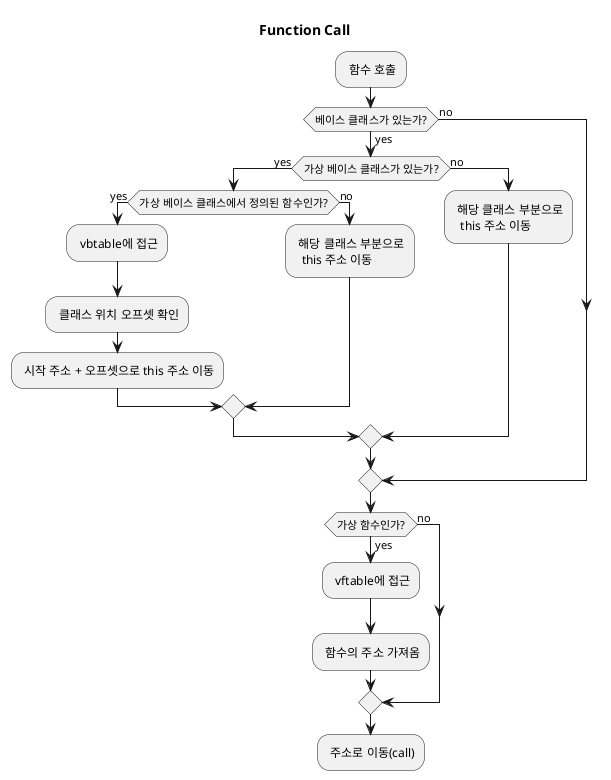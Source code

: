 @startuml function call
title Function Call
'start'

: 함수 호출;
if(베이스 클래스가 있는가?) then (yes)

  if(가상 베이스 클래스가 있는가?) then (yes)
  
    if(가상 베이스 클래스에서 정의된 함수인가?) then (yes)
      : vbtable에 접근;
      : 클래스 위치 오프셋 확인;
      : 시작 주소 + 오프셋으로 this 주소 이동;
    else (no)
      : 해당 클래스 부분으로
        this 주소 이동;
    endif

  else (no)
    : 해당 클래스 부분으로
      this 주소 이동;
  endif
  
else (no)
endif

if(가상 함수인가?) then (yes)
  : vftable에 접근;
  : 함수의 주소 가져옴;
else (no)
endif
: 주소로 이동(call);

'stop'
@enduml